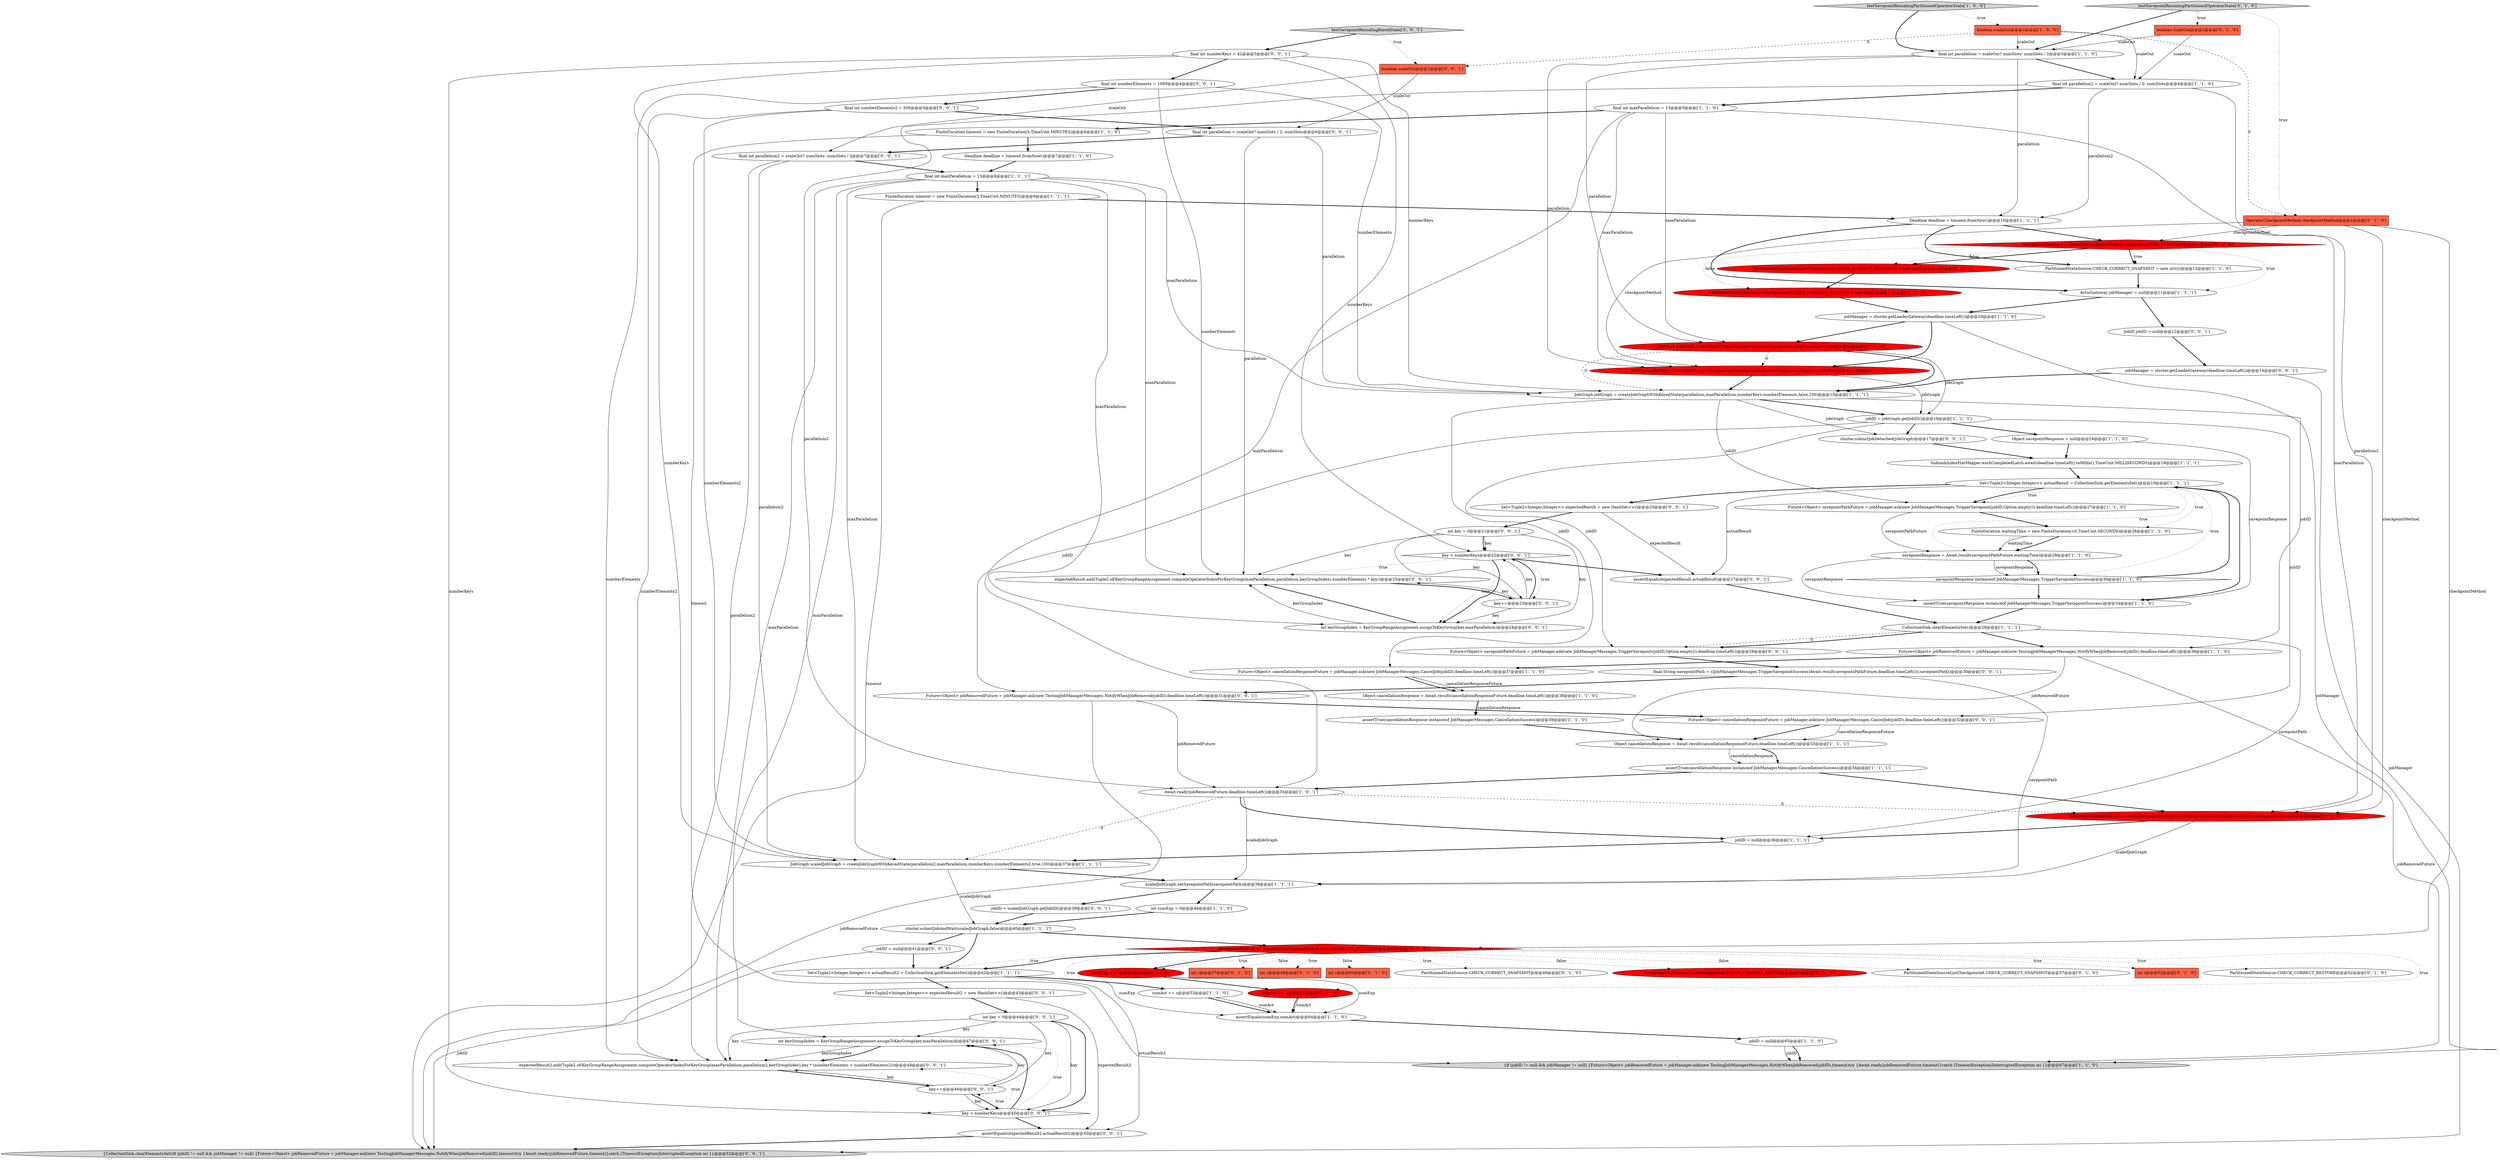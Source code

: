 digraph {
86 [style = filled, label = "key < numberKeys@@@22@@@['0', '0', '1']", fillcolor = white, shape = diamond image = "AAA0AAABBB3BBB"];
40 [style = filled, label = "int sumExp = 0@@@46@@@['1', '1', '0']", fillcolor = white, shape = ellipse image = "AAA0AAABBB1BBB"];
54 [style = filled, label = "testSavepointRescalingPartitionedOperatorState['0', '1', '0']", fillcolor = lightgray, shape = diamond image = "AAA0AAABBB2BBB"];
9 [style = filled, label = "sumAct += c@@@53@@@['1', '1', '0']", fillcolor = white, shape = ellipse image = "AAA0AAABBB1BBB"];
28 [style = filled, label = "final int parallelism2 = scaleOut? numSlots / 2: numSlots@@@4@@@['1', '1', '0']", fillcolor = white, shape = ellipse image = "AAA0AAABBB1BBB"];
81 [style = filled, label = "int keyGroupIndex = KeyGroupRangeAssignment.assignToKeyGroup(key,maxParallelism)@@@47@@@['0', '0', '1']", fillcolor = white, shape = ellipse image = "AAA0AAABBB3BBB"];
11 [style = filled, label = "savepointResponse = Await.result(savepointPathFuture,waitingTime)@@@29@@@['1', '1', '0']", fillcolor = white, shape = ellipse image = "AAA0AAABBB1BBB"];
74 [style = filled, label = "assertEquals(expectedResult,actualResult)@@@27@@@['0', '0', '1']", fillcolor = white, shape = ellipse image = "AAA0AAABBB3BBB"];
36 [style = filled, label = "Object savepointResponse = null@@@24@@@['1', '1', '0']", fillcolor = white, shape = ellipse image = "AAA0AAABBB1BBB"];
34 [style = filled, label = "jobManager = cluster.getLeaderGateway(deadline.timeLeft())@@@20@@@['1', '1', '0']", fillcolor = white, shape = ellipse image = "AAA0AAABBB1BBB"];
84 [style = filled, label = "Set<Tuple2<Integer,Integer>> expectedResult2 = new HashSet<>()@@@43@@@['0', '0', '1']", fillcolor = white, shape = ellipse image = "AAA0AAABBB3BBB"];
4 [style = filled, label = "Future<Object> cancellationResponseFuture = jobManager.ask(new JobManagerMessages.CancelJob(jobID),deadline.timeLeft())@@@37@@@['1', '1', '0']", fillcolor = white, shape = ellipse image = "AAA0AAABBB1BBB"];
45 [style = filled, label = "boolean scaleOut@@@2@@@['0', '1', '0']", fillcolor = tomato, shape = box image = "AAA0AAABBB2BBB"];
33 [style = filled, label = "assertTrue(savepointResponse instanceof JobManagerMessages.TriggerSavepointSuccess)@@@34@@@['1', '1', '0']", fillcolor = white, shape = ellipse image = "AAA0AAABBB1BBB"];
57 [style = filled, label = "PartitionedStateSource.CHECK_CORRECT_SNAPSHOT@@@49@@@['0', '1', '0']", fillcolor = white, shape = ellipse image = "AAA0AAABBB2BBB"];
43 [style = filled, label = "PartitionedStateSourceListCheckpointed.CHECK_CORRECT_RESTORE@@@60@@@['0', '1', '0']", fillcolor = red, shape = ellipse image = "AAA1AAABBB2BBB"];
3 [style = filled, label = "PartitionedStateSource.CHECK_CORRECT_SNAPSHOT = new int((((@@@12@@@['1', '1', '0']", fillcolor = white, shape = ellipse image = "AAA0AAABBB1BBB"];
85 [style = filled, label = "expectedResult2.add(Tuple2.of(KeyGroupRangeAssignment.computeOperatorIndexForKeyGroup(maxParallelism,parallelism2,keyGroupIndex),key * (numberElements + numberElements2)))@@@48@@@['0', '0', '1']", fillcolor = white, shape = ellipse image = "AAA0AAABBB3BBB"];
0 [style = filled, label = "jobID = jobGraph.getJobID()@@@16@@@['1', '1', '1']", fillcolor = white, shape = ellipse image = "AAA0AAABBB1BBB"];
76 [style = filled, label = "Set<Tuple2<Integer,Integer>> expectedResult = new HashSet<>()@@@20@@@['0', '0', '1']", fillcolor = white, shape = ellipse image = "AAA0AAABBB3BBB"];
48 [style = filled, label = "PartitionedStateSourceListCheckpointed.CHECK_CORRECT_SNAPSHOT@@@57@@@['0', '1', '0']", fillcolor = white, shape = ellipse image = "AAA0AAABBB2BBB"];
12 [style = filled, label = "testSavepointRescalingPartitionedOperatorState['1', '0', '0']", fillcolor = lightgray, shape = diamond image = "AAA0AAABBB1BBB"];
22 [style = filled, label = "Deadline deadline = timeout.fromNow()@@@7@@@['1', '1', '0']", fillcolor = white, shape = ellipse image = "AAA0AAABBB1BBB"];
41 [style = filled, label = "FiniteDuration timeout = new FiniteDuration(3,TimeUnit.MINUTES)@@@6@@@['1', '1', '0']", fillcolor = white, shape = ellipse image = "AAA0AAABBB1BBB"];
15 [style = filled, label = "CollectionSink.clearElementsSet()@@@28@@@['1', '1', '1']", fillcolor = white, shape = ellipse image = "AAA0AAABBB1BBB"];
90 [style = filled, label = "expectedResult.add(Tuple2.of(KeyGroupRangeAssignment.computeOperatorIndexForKeyGroup(maxParallelism,parallelism,keyGroupIndex),numberElements * key))@@@25@@@['0', '0', '1']", fillcolor = white, shape = ellipse image = "AAA0AAABBB3BBB"];
51 [style = filled, label = "JobGraph scaledJobGraph = createJobGraphWithOperatorState(parallelism2,maxParallelism,checkpointMethod)@@@42@@@['0', '1', '0']", fillcolor = red, shape = ellipse image = "AAA1AAABBB2BBB"];
79 [style = filled, label = "int key = 0@@@44@@@['0', '0', '1']", fillcolor = white, shape = ellipse image = "AAA0AAABBB3BBB"];
60 [style = filled, label = "OperatorCheckpointMethod checkpointMethod@@@2@@@['0', '1', '0']", fillcolor = tomato, shape = box image = "AAA1AAABBB2BBB"];
82 [style = filled, label = "jobManager = cluster.getLeaderGateway(deadline.timeLeft())@@@14@@@['0', '0', '1']", fillcolor = white, shape = ellipse image = "AAA0AAABBB3BBB"];
69 [style = filled, label = "jobID = null@@@41@@@['0', '0', '1']", fillcolor = white, shape = ellipse image = "AAA0AAABBB3BBB"];
1 [style = filled, label = "Set<Tuple2<Integer,Integer>> actualResult2 = CollectionSink.getElementsSet()@@@42@@@['1', '1', '1']", fillcolor = white, shape = ellipse image = "AAA0AAABBB1BBB"];
71 [style = filled, label = "{CollectionSink.clearElementsSet()if (jobID != null && jobManager != null) {Future<Object> jobRemovedFuture = jobManager.ask(new TestingJobManagerMessages.NotifyWhenJobRemoved(jobID),timeout)try {Await.ready(jobRemovedFuture,timeout)}catch (TimeoutException|InterruptedException ie) }}@@@52@@@['0', '0', '1']", fillcolor = lightgray, shape = ellipse image = "AAA0AAABBB3BBB"];
56 [style = filled, label = "sumAct += c@@@61@@@['0', '1', '0']", fillcolor = red, shape = ellipse image = "AAA1AAABBB2BBB"];
91 [style = filled, label = "final int parallelism2 = scaleOut? numSlots: numSlots / 2@@@7@@@['0', '0', '1']", fillcolor = white, shape = ellipse image = "AAA0AAABBB3BBB"];
52 [style = filled, label = "JobGraph jobGraph = createJobGraphWithOperatorState(parallelism,maxParallelism,checkpointMethod)@@@21@@@['0', '1', '0']", fillcolor = red, shape = ellipse image = "AAA1AAABBB2BBB"];
27 [style = filled, label = "FiniteDuration timeout = new FiniteDuration(3,TimeUnit.MINUTES)@@@9@@@['1', '1', '1']", fillcolor = white, shape = ellipse image = "AAA0AAABBB1BBB"];
87 [style = filled, label = "Future<Object> cancellationResponseFuture = jobManager.ask(new JobManagerMessages.CancelJob(jobID),deadline.timeLeft())@@@32@@@['0', '0', '1']", fillcolor = white, shape = ellipse image = "AAA0AAABBB3BBB"];
63 [style = filled, label = "key++@@@46@@@['0', '0', '1']", fillcolor = white, shape = ellipse image = "AAA0AAABBB3BBB"];
31 [style = filled, label = "final int parallelism = scaleOut? numSlots: numSlots / 2@@@3@@@['1', '1', '0']", fillcolor = white, shape = ellipse image = "AAA0AAABBB1BBB"];
20 [style = filled, label = "FiniteDuration waitingTime = new FiniteDuration(10,TimeUnit.SECONDS)@@@28@@@['1', '1', '0']", fillcolor = white, shape = ellipse image = "AAA0AAABBB1BBB"];
66 [style = filled, label = "JobID jobID = null@@@12@@@['0', '0', '1']", fillcolor = white, shape = ellipse image = "AAA0AAABBB3BBB"];
13 [style = filled, label = "scaledJobGraph.setSavepointPath(savepointPath)@@@38@@@['1', '1', '1']", fillcolor = white, shape = ellipse image = "AAA0AAABBB1BBB"];
29 [style = filled, label = "savepointResponse instanceof JobManagerMessages.TriggerSavepointSuccess@@@30@@@['1', '1', '0']", fillcolor = white, shape = diamond image = "AAA0AAABBB1BBB"];
61 [style = filled, label = "assertEquals(expectedResult2,actualResult2)@@@50@@@['0', '0', '1']", fillcolor = white, shape = ellipse image = "AAA0AAABBB3BBB"];
35 [style = filled, label = "cluster.submitJobAndWait(scaledJobGraph,false)@@@40@@@['1', '1', '1']", fillcolor = white, shape = ellipse image = "AAA0AAABBB1BBB"];
30 [style = filled, label = "jobID = null@@@65@@@['1', '1', '0']", fillcolor = white, shape = ellipse image = "AAA0AAABBB1BBB"];
16 [style = filled, label = "final int maxParallelism = 13@@@8@@@['1', '1', '1']", fillcolor = white, shape = ellipse image = "AAA0AAABBB1BBB"];
64 [style = filled, label = "final int numberElements = 1000@@@4@@@['0', '0', '1']", fillcolor = white, shape = ellipse image = "AAA0AAABBB3BBB"];
5 [style = filled, label = "Object cancellationResponse = Await.result(cancellationResponseFuture,deadline.timeLeft())@@@33@@@['1', '1', '1']", fillcolor = white, shape = ellipse image = "AAA0AAABBB1BBB"];
67 [style = filled, label = "final int numberElements2 = 500@@@5@@@['0', '0', '1']", fillcolor = white, shape = ellipse image = "AAA0AAABBB3BBB"];
78 [style = filled, label = "int keyGroupIndex = KeyGroupRangeAssignment.assignToKeyGroup(key,maxParallelism)@@@24@@@['0', '0', '1']", fillcolor = white, shape = ellipse image = "AAA0AAABBB3BBB"];
75 [style = filled, label = "testSavepointRescalingKeyedState['0', '0', '1']", fillcolor = lightgray, shape = diamond image = "AAA0AAABBB3BBB"];
65 [style = filled, label = "Future<Object> savepointPathFuture = jobManager.ask(new JobManagerMessages.TriggerSavepoint(jobID,Option.empty()),deadline.timeLeft())@@@29@@@['0', '0', '1']", fillcolor = white, shape = ellipse image = "AAA0AAABBB3BBB"];
7 [style = filled, label = "Future<Object> jobRemovedFuture = jobManager.ask(new TestingJobManagerMessages.NotifyWhenJobRemoved(jobID),deadline.timeLeft())@@@36@@@['1', '1', '0']", fillcolor = white, shape = ellipse image = "AAA0AAABBB1BBB"];
68 [style = filled, label = "int key = 0@@@21@@@['0', '0', '1']", fillcolor = white, shape = ellipse image = "AAA0AAABBB3BBB"];
10 [style = filled, label = "Deadline deadline = timeout.fromNow()@@@10@@@['1', '1', '1']", fillcolor = white, shape = ellipse image = "AAA0AAABBB1BBB"];
77 [style = filled, label = "cluster.submitJobDetached(jobGraph)@@@17@@@['0', '0', '1']", fillcolor = white, shape = ellipse image = "AAA0AAABBB3BBB"];
47 [style = filled, label = "checkpointMethod == OperatorCheckpointMethod.CHECKPOINTED_FUNCTION@@@48@@@['0', '1', '0']", fillcolor = red, shape = diamond image = "AAA1AAABBB2BBB"];
26 [style = filled, label = "boolean scaleOut@@@2@@@['1', '0', '0']", fillcolor = tomato, shape = box image = "AAA1AAABBB1BBB"];
23 [style = filled, label = "ActorGateway jobManager = null@@@11@@@['1', '1', '1']", fillcolor = white, shape = ellipse image = "AAA0AAABBB1BBB"];
80 [style = filled, label = "key < numberKeys@@@45@@@['0', '0', '1']", fillcolor = white, shape = diamond image = "AAA0AAABBB3BBB"];
89 [style = filled, label = "final int parallelism = scaleOut? numSlots / 2: numSlots@@@6@@@['0', '0', '1']", fillcolor = white, shape = ellipse image = "AAA0AAABBB3BBB"];
50 [style = filled, label = "int c@@@52@@@['0', '1', '0']", fillcolor = tomato, shape = box image = "AAA0AAABBB2BBB"];
59 [style = filled, label = "PartitionedStateSource.CHECK_CORRECT_RESTORE@@@52@@@['0', '1', '0']", fillcolor = white, shape = ellipse image = "AAA0AAABBB2BBB"];
8 [style = filled, label = "Object cancellationResponse = Await.result(cancellationResponseFuture,deadline.timeLeft())@@@38@@@['1', '1', '0']", fillcolor = white, shape = ellipse image = "AAA0AAABBB1BBB"];
88 [style = filled, label = "jobID = scaledJobGraph.getJobID()@@@39@@@['0', '0', '1']", fillcolor = white, shape = ellipse image = "AAA0AAABBB3BBB"];
38 [style = filled, label = "Await.ready(jobRemovedFuture,deadline.timeLeft())@@@35@@@['1', '0', '1']", fillcolor = white, shape = ellipse image = "AAA0AAABBB1BBB"];
53 [style = filled, label = "sumExp += c@@@58@@@['0', '1', '0']", fillcolor = red, shape = ellipse image = "AAA1AAABBB2BBB"];
83 [style = filled, label = "final int numberKeys = 42@@@3@@@['0', '0', '1']", fillcolor = white, shape = ellipse image = "AAA0AAABBB3BBB"];
6 [style = filled, label = "assertEquals(sumExp,sumAct)@@@64@@@['1', '1', '0']", fillcolor = white, shape = ellipse image = "AAA0AAABBB1BBB"];
17 [style = filled, label = "{if (jobID != null && jobManager != null) {Future<Object> jobRemovedFuture = jobManager.ask(new TestingJobManagerMessages.NotifyWhenJobRemoved(jobID),timeout)try {Await.ready(jobRemovedFuture,timeout)}catch (TimeoutException|InterruptedException ie) }}@@@67@@@['1', '1', '0']", fillcolor = lightgray, shape = ellipse image = "AAA0AAABBB1BBB"];
39 [style = filled, label = "JobGraph scaledJobGraph = createJobGraphWithKeyedState(parallelism2,maxParallelism,numberKeys,numberElements2,true,100)@@@37@@@['1', '1', '1']", fillcolor = white, shape = ellipse image = "AAA0AAABBB1BBB"];
19 [style = filled, label = "Future<Object> savepointPathFuture = jobManager.ask(new JobManagerMessages.TriggerSavepoint(jobID,Option.empty()),deadline.timeLeft())@@@27@@@['1', '1', '0']", fillcolor = white, shape = ellipse image = "AAA0AAABBB1BBB"];
18 [style = filled, label = "SubtaskIndexFlatMapper.workCompletedLatch.await(deadline.timeLeft().toMillis(),TimeUnit.MILLISECONDS)@@@18@@@['1', '1', '1']", fillcolor = white, shape = ellipse image = "AAA0AAABBB1BBB"];
44 [style = filled, label = "checkpointMethod == OperatorCheckpointMethod.CHECKPOINTED_FUNCTION@@@11@@@['0', '1', '0']", fillcolor = red, shape = diamond image = "AAA1AAABBB2BBB"];
14 [style = filled, label = "assertTrue(cancellationResponse instanceof JobManagerMessages.CancellationSuccess)@@@39@@@['1', '1', '0']", fillcolor = white, shape = ellipse image = "AAA0AAABBB1BBB"];
58 [style = filled, label = "int c@@@57@@@['0', '1', '0']", fillcolor = tomato, shape = box image = "AAA1AAABBB2BBB"];
72 [style = filled, label = "boolean scaleOut@@@2@@@['0', '0', '1']", fillcolor = tomato, shape = box image = "AAA0AAABBB3BBB"];
46 [style = filled, label = "PartitionedStateSourceListCheckpointed.CHECK_CORRECT_SNAPSHOT = new int((((@@@16@@@['0', '1', '0']", fillcolor = red, shape = ellipse image = "AAA1AAABBB2BBB"];
21 [style = filled, label = "JobGraph jobGraph = createJobGraphWithKeyedState(parallelism,maxParallelism,numberKeys,numberElements,false,100)@@@15@@@['1', '1', '1']", fillcolor = white, shape = ellipse image = "AAA0AAABBB1BBB"];
37 [style = filled, label = "Set<Tuple2<Integer,Integer>> actualResult = CollectionSink.getElementsSet()@@@19@@@['1', '1', '1']", fillcolor = white, shape = ellipse image = "AAA0AAABBB1BBB"];
62 [style = filled, label = "key++@@@23@@@['0', '0', '1']", fillcolor = white, shape = ellipse image = "AAA0AAABBB3BBB"];
49 [style = filled, label = "int c@@@49@@@['0', '1', '0']", fillcolor = tomato, shape = box image = "AAA0AAABBB2BBB"];
32 [style = filled, label = "assertTrue(cancellationResponse instanceof JobManagerMessages.CancellationSuccess)@@@34@@@['1', '1', '1']", fillcolor = white, shape = ellipse image = "AAA0AAABBB1BBB"];
73 [style = filled, label = "final String savepointPath = ((JobManagerMessages.TriggerSavepointSuccess)Await.result(savepointPathFuture,deadline.timeLeft())).savepointPath()@@@30@@@['0', '0', '1']", fillcolor = white, shape = ellipse image = "AAA0AAABBB3BBB"];
24 [style = filled, label = "jobID = null@@@36@@@['1', '1', '1']", fillcolor = white, shape = ellipse image = "AAA0AAABBB1BBB"];
70 [style = filled, label = "Future<Object> jobRemovedFuture = jobManager.ask(new TestingJobManagerMessages.NotifyWhenJobRemoved(jobID),deadline.timeLeft())@@@31@@@['0', '0', '1']", fillcolor = white, shape = ellipse image = "AAA0AAABBB3BBB"];
42 [style = filled, label = "int c@@@60@@@['0', '1', '0']", fillcolor = tomato, shape = box image = "AAA0AAABBB2BBB"];
55 [style = filled, label = "PartitionedStateSourceListCheckpointed.CHECK_CORRECT_RESTORE = new int((((@@@17@@@['0', '1', '0']", fillcolor = red, shape = ellipse image = "AAA1AAABBB2BBB"];
2 [style = filled, label = "final int maxParallelism = 13@@@5@@@['1', '1', '0']", fillcolor = white, shape = ellipse image = "AAA0AAABBB1BBB"];
25 [style = filled, label = "JobGraph jobGraph = createJobGraphWithOperatorState(parallelism,maxParallelism,true)@@@15@@@['1', '0', '0']", fillcolor = red, shape = ellipse image = "AAA1AAABBB1BBB"];
75->83 [style = bold, label=""];
64->21 [style = solid, label="numberElements"];
0->77 [style = bold, label=""];
1->6 [style = solid, label="sumExp"];
47->48 [style = dotted, label="false"];
84->79 [style = bold, label=""];
82->71 [style = solid, label="jobManager"];
76->68 [style = bold, label=""];
51->24 [style = bold, label=""];
79->81 [style = solid, label="key"];
56->6 [style = solid, label="sumAct"];
91->16 [style = bold, label=""];
81->85 [style = solid, label="keyGroupIndex"];
63->81 [style = solid, label="key"];
24->39 [style = bold, label=""];
11->29 [style = bold, label=""];
0->70 [style = solid, label="jobID"];
2->52 [style = solid, label="maxParallelism"];
82->21 [style = bold, label=""];
91->85 [style = solid, label="parallelism2"];
79->85 [style = solid, label="key"];
68->90 [style = solid, label="key"];
47->53 [style = dotted, label="true"];
2->38 [style = solid, label="maxParallelism"];
34->17 [style = solid, label="jobManager"];
47->43 [style = dotted, label="false"];
9->6 [style = bold, label=""];
26->60 [style = dashed, label="0"];
83->39 [style = solid, label="numberKeys"];
44->46 [style = bold, label=""];
83->21 [style = solid, label="numberKeys"];
26->72 [style = dashed, label="0"];
25->21 [style = dashed, label="0"];
64->85 [style = solid, label="numberElements"];
47->1 [style = dotted, label="true"];
31->10 [style = solid, label="parallelism"];
72->91 [style = solid, label="scaleOut"];
79->63 [style = solid, label="key"];
36->18 [style = bold, label=""];
72->89 [style = solid, label="scaleOut"];
55->34 [style = bold, label=""];
89->91 [style = bold, label=""];
4->8 [style = bold, label=""];
13->88 [style = bold, label=""];
62->86 [style = solid, label="key"];
41->22 [style = bold, label=""];
83->64 [style = bold, label=""];
37->33 [style = bold, label=""];
52->21 [style = bold, label=""];
44->3 [style = dotted, label="true"];
28->10 [style = solid, label="parallelism2"];
25->21 [style = bold, label=""];
54->45 [style = dotted, label="true"];
27->71 [style = solid, label="timeout"];
64->90 [style = solid, label="numberElements"];
47->53 [style = bold, label=""];
62->86 [style = bold, label=""];
25->52 [style = dashed, label="0"];
2->51 [style = solid, label="maxParallelism"];
65->73 [style = bold, label=""];
21->0 [style = bold, label=""];
51->13 [style = solid, label="scaledJobGraph"];
33->15 [style = bold, label=""];
7->5 [style = solid, label="jobRemovedFuture"];
86->90 [style = dotted, label="true"];
19->20 [style = bold, label=""];
44->3 [style = bold, label=""];
34->52 [style = bold, label=""];
67->39 [style = solid, label="numberElements2"];
45->28 [style = solid, label="scaleOut"];
85->63 [style = bold, label=""];
9->6 [style = solid, label="sumAct"];
30->17 [style = solid, label="jobID"];
84->61 [style = solid, label="expectedResult2"];
16->85 [style = solid, label="maxParallelism"];
37->19 [style = dotted, label="true"];
61->71 [style = bold, label=""];
86->78 [style = dotted, label="true"];
13->40 [style = bold, label=""];
83->86 [style = solid, label="numberKeys"];
86->78 [style = bold, label=""];
67->89 [style = bold, label=""];
47->59 [style = dotted, label="true"];
0->65 [style = solid, label="jobID"];
77->18 [style = bold, label=""];
0->36 [style = bold, label=""];
47->49 [style = dotted, label="true"];
86->62 [style = dotted, label="true"];
80->63 [style = dotted, label="true"];
28->38 [style = solid, label="parallelism2"];
3->23 [style = bold, label=""];
86->74 [style = bold, label=""];
16->90 [style = solid, label="maxParallelism"];
10->44 [style = bold, label=""];
54->60 [style = dotted, label="true"];
69->1 [style = bold, label=""];
68->86 [style = bold, label=""];
38->51 [style = dashed, label="0"];
11->33 [style = solid, label="savepointResponse"];
28->51 [style = solid, label="parallelism2"];
37->20 [style = dotted, label="true"];
44->23 [style = dotted, label="true"];
53->56 [style = bold, label=""];
16->78 [style = solid, label="maxParallelism"];
31->28 [style = bold, label=""];
16->21 [style = solid, label="maxParallelism"];
90->62 [style = bold, label=""];
32->51 [style = bold, label=""];
62->90 [style = solid, label="key"];
12->31 [style = bold, label=""];
37->76 [style = bold, label=""];
47->42 [style = dotted, label="false"];
16->81 [style = solid, label="maxParallelism"];
76->74 [style = solid, label="expectedResult"];
47->1 [style = bold, label=""];
18->37 [style = bold, label=""];
2->41 [style = bold, label=""];
56->6 [style = bold, label=""];
80->81 [style = bold, label=""];
69->71 [style = solid, label="jobID"];
4->8 [style = solid, label="cancellationResponseFuture"];
40->35 [style = bold, label=""];
30->17 [style = bold, label=""];
16->27 [style = bold, label=""];
15->65 [style = dashed, label="0"];
37->11 [style = dotted, label="true"];
31->25 [style = solid, label="parallelism"];
68->62 [style = solid, label="key"];
22->16 [style = bold, label=""];
60->51 [style = solid, label="checkpointMethod"];
38->24 [style = bold, label=""];
39->13 [style = bold, label=""];
79->80 [style = bold, label=""];
19->11 [style = solid, label="savepointPathFuture"];
25->0 [style = solid, label="jobGraph"];
8->14 [style = bold, label=""];
44->46 [style = dotted, label="false"];
47->56 [style = dotted, label="true"];
29->37 [style = bold, label=""];
7->4 [style = bold, label=""];
68->86 [style = solid, label="key"];
53->6 [style = solid, label="sumExp"];
70->71 [style = solid, label="jobRemovedFuture"];
73->70 [style = bold, label=""];
60->47 [style = solid, label="checkpointMethod"];
73->13 [style = solid, label="savepointPath"];
47->58 [style = dotted, label="false"];
1->9 [style = bold, label=""];
23->66 [style = bold, label=""];
12->26 [style = dotted, label="true"];
5->32 [style = bold, label=""];
11->29 [style = solid, label="savepointResponse"];
38->13 [style = solid, label="scaledJobGraph"];
35->1 [style = bold, label=""];
89->21 [style = solid, label="parallelism"];
47->9 [style = dotted, label="true"];
60->44 [style = solid, label="checkpointMethod"];
5->32 [style = solid, label="cancellationResponse"];
21->19 [style = solid, label="jobID"];
10->23 [style = bold, label=""];
31->52 [style = solid, label="parallelism"];
66->82 [style = bold, label=""];
27->10 [style = bold, label=""];
60->52 [style = solid, label="checkpointMethod"];
47->50 [style = dotted, label="true"];
79->80 [style = solid, label="key"];
21->4 [style = solid, label="jobID"];
0->87 [style = solid, label="jobID"];
63->80 [style = solid, label="key"];
91->39 [style = solid, label="parallelism2"];
87->5 [style = solid, label="cancellationResponseFuture"];
64->67 [style = bold, label=""];
80->81 [style = dotted, label="true"];
2->25 [style = solid, label="maxParallelism"];
41->17 [style = solid, label="timeout"];
63->80 [style = bold, label=""];
83->80 [style = solid, label="numberKeys"];
75->72 [style = dotted, label="true"];
63->85 [style = solid, label="key"];
74->15 [style = bold, label=""];
20->11 [style = bold, label=""];
14->5 [style = bold, label=""];
46->55 [style = bold, label=""];
78->90 [style = bold, label=""];
38->39 [style = dashed, label="0"];
70->38 [style = solid, label="jobRemovedFuture"];
34->25 [style = bold, label=""];
26->28 [style = solid, label="scaleOut"];
26->31 [style = solid, label="scaleOut"];
15->7 [style = bold, label=""];
16->39 [style = solid, label="maxParallelism"];
68->78 [style = solid, label="key"];
1->61 [style = solid, label="actualResult2"];
1->84 [style = bold, label=""];
81->85 [style = bold, label=""];
67->85 [style = solid, label="numberElements2"];
52->0 [style = solid, label="jobGraph"];
80->61 [style = bold, label=""];
37->74 [style = solid, label="actualResult"];
21->7 [style = solid, label="jobID"];
36->33 [style = solid, label="savepointResponse"];
88->35 [style = bold, label=""];
78->90 [style = solid, label="keyGroupIndex"];
21->77 [style = solid, label="jobGraph"];
10->3 [style = bold, label=""];
20->11 [style = solid, label="waitingTime"];
37->29 [style = dotted, label="true"];
8->14 [style = solid, label="cancellationResponse"];
45->31 [style = solid, label="scaleOut"];
32->38 [style = bold, label=""];
28->2 [style = bold, label=""];
44->55 [style = dotted, label="false"];
29->33 [style = bold, label=""];
15->24 [style = solid, label="savepointPath"];
54->31 [style = bold, label=""];
7->17 [style = solid, label="jobRemovedFuture"];
70->87 [style = bold, label=""];
87->5 [style = bold, label=""];
80->85 [style = dotted, label="true"];
35->47 [style = bold, label=""];
23->34 [style = bold, label=""];
89->90 [style = solid, label="parallelism"];
35->69 [style = bold, label=""];
39->35 [style = solid, label="scaledJobGraph"];
37->19 [style = bold, label=""];
62->78 [style = solid, label="key"];
15->65 [style = bold, label=""];
47->57 [style = dotted, label="true"];
6->30 [style = bold, label=""];
}
